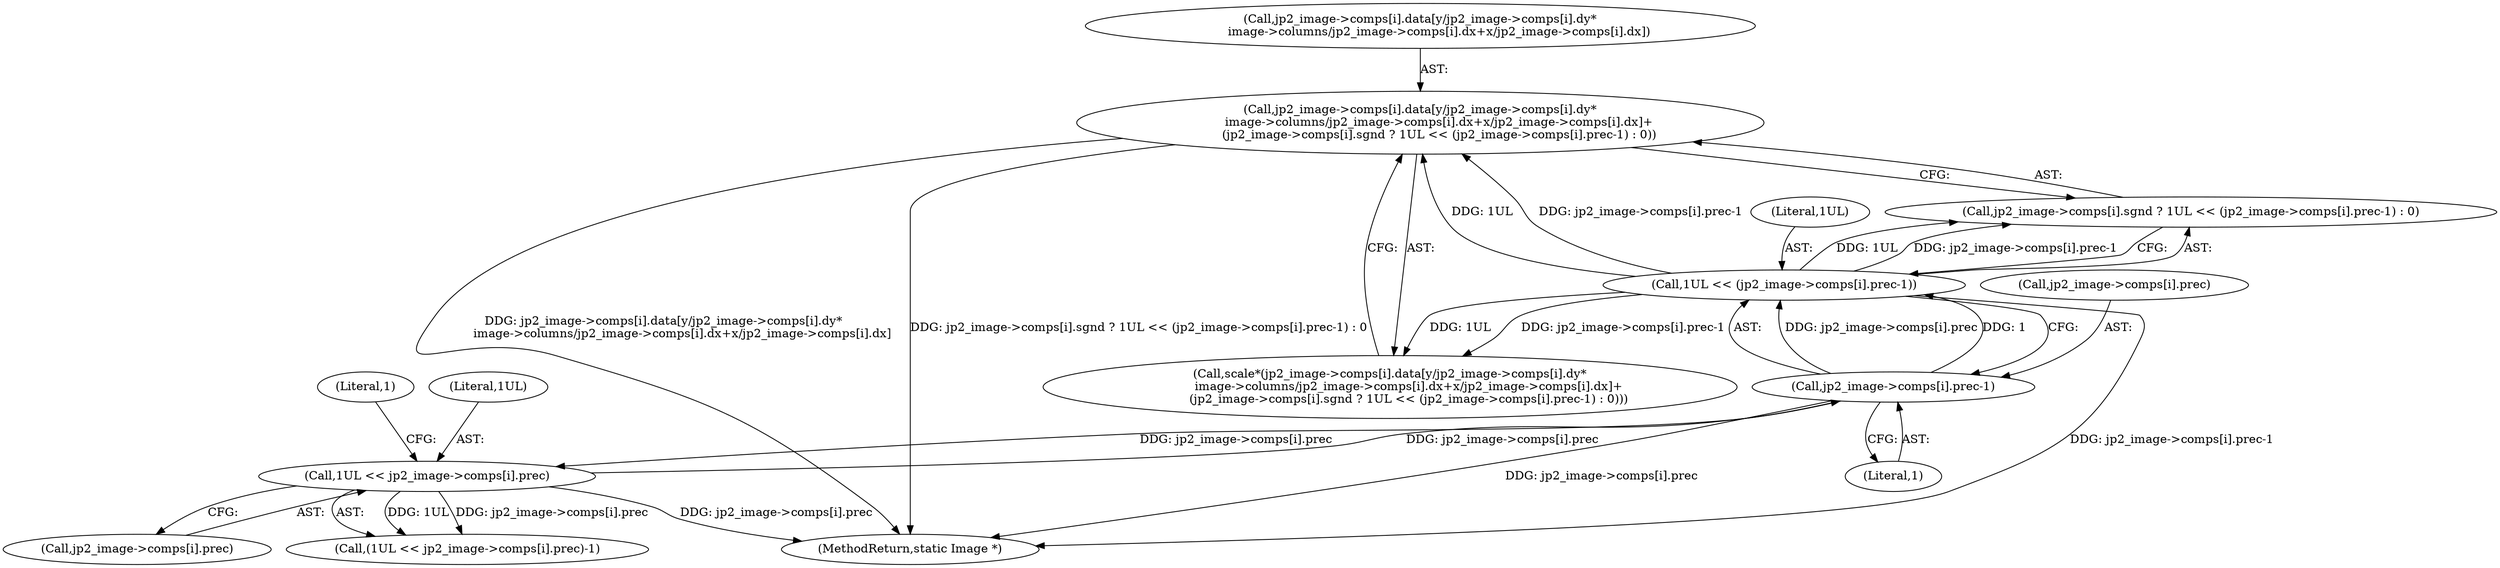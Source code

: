digraph "0_ImageMagick_f6e9d0d9955e85bdd7540b251cd50d598dacc5e6_28@array" {
"1000766" [label="(Call,jp2_image->comps[i].data[y/jp2_image->comps[i].dy*\n          image->columns/jp2_image->comps[i].dx+x/jp2_image->comps[i].dx]+\n          (jp2_image->comps[i].sgnd ? 1UL << (jp2_image->comps[i].prec-1) : 0))"];
"1000814" [label="(Call,1UL << (jp2_image->comps[i].prec-1))"];
"1000816" [label="(Call,jp2_image->comps[i].prec-1)"];
"1000752" [label="(Call,1UL << jp2_image->comps[i].prec)"];
"1000935" [label="(MethodReturn,static Image *)"];
"1000752" [label="(Call,1UL << jp2_image->comps[i].prec)"];
"1000761" [label="(Literal,1)"];
"1000815" [label="(Literal,1UL)"];
"1000764" [label="(Call,scale*(jp2_image->comps[i].data[y/jp2_image->comps[i].dy*\n          image->columns/jp2_image->comps[i].dx+x/jp2_image->comps[i].dx]+\n          (jp2_image->comps[i].sgnd ? 1UL << (jp2_image->comps[i].prec-1) : 0)))"];
"1000766" [label="(Call,jp2_image->comps[i].data[y/jp2_image->comps[i].dy*\n          image->columns/jp2_image->comps[i].dx+x/jp2_image->comps[i].dx]+\n          (jp2_image->comps[i].sgnd ? 1UL << (jp2_image->comps[i].prec-1) : 0))"];
"1000814" [label="(Call,1UL << (jp2_image->comps[i].prec-1))"];
"1000817" [label="(Call,jp2_image->comps[i].prec)"];
"1000751" [label="(Call,(1UL << jp2_image->comps[i].prec)-1)"];
"1000753" [label="(Literal,1UL)"];
"1000824" [label="(Literal,1)"];
"1000816" [label="(Call,jp2_image->comps[i].prec-1)"];
"1000754" [label="(Call,jp2_image->comps[i].prec)"];
"1000767" [label="(Call,jp2_image->comps[i].data[y/jp2_image->comps[i].dy*\n          image->columns/jp2_image->comps[i].dx+x/jp2_image->comps[i].dx])"];
"1000806" [label="(Call,jp2_image->comps[i].sgnd ? 1UL << (jp2_image->comps[i].prec-1) : 0)"];
"1000766" -> "1000764"  [label="AST: "];
"1000766" -> "1000806"  [label="CFG: "];
"1000767" -> "1000766"  [label="AST: "];
"1000806" -> "1000766"  [label="AST: "];
"1000764" -> "1000766"  [label="CFG: "];
"1000766" -> "1000935"  [label="DDG: jp2_image->comps[i].data[y/jp2_image->comps[i].dy*\n          image->columns/jp2_image->comps[i].dx+x/jp2_image->comps[i].dx]"];
"1000766" -> "1000935"  [label="DDG: jp2_image->comps[i].sgnd ? 1UL << (jp2_image->comps[i].prec-1) : 0"];
"1000814" -> "1000766"  [label="DDG: 1UL"];
"1000814" -> "1000766"  [label="DDG: jp2_image->comps[i].prec-1"];
"1000814" -> "1000806"  [label="AST: "];
"1000814" -> "1000816"  [label="CFG: "];
"1000815" -> "1000814"  [label="AST: "];
"1000816" -> "1000814"  [label="AST: "];
"1000806" -> "1000814"  [label="CFG: "];
"1000814" -> "1000935"  [label="DDG: jp2_image->comps[i].prec-1"];
"1000814" -> "1000764"  [label="DDG: 1UL"];
"1000814" -> "1000764"  [label="DDG: jp2_image->comps[i].prec-1"];
"1000814" -> "1000806"  [label="DDG: 1UL"];
"1000814" -> "1000806"  [label="DDG: jp2_image->comps[i].prec-1"];
"1000816" -> "1000814"  [label="DDG: jp2_image->comps[i].prec"];
"1000816" -> "1000814"  [label="DDG: 1"];
"1000816" -> "1000824"  [label="CFG: "];
"1000817" -> "1000816"  [label="AST: "];
"1000824" -> "1000816"  [label="AST: "];
"1000816" -> "1000935"  [label="DDG: jp2_image->comps[i].prec"];
"1000816" -> "1000752"  [label="DDG: jp2_image->comps[i].prec"];
"1000752" -> "1000816"  [label="DDG: jp2_image->comps[i].prec"];
"1000752" -> "1000751"  [label="AST: "];
"1000752" -> "1000754"  [label="CFG: "];
"1000753" -> "1000752"  [label="AST: "];
"1000754" -> "1000752"  [label="AST: "];
"1000761" -> "1000752"  [label="CFG: "];
"1000752" -> "1000935"  [label="DDG: jp2_image->comps[i].prec"];
"1000752" -> "1000751"  [label="DDG: 1UL"];
"1000752" -> "1000751"  [label="DDG: jp2_image->comps[i].prec"];
}
